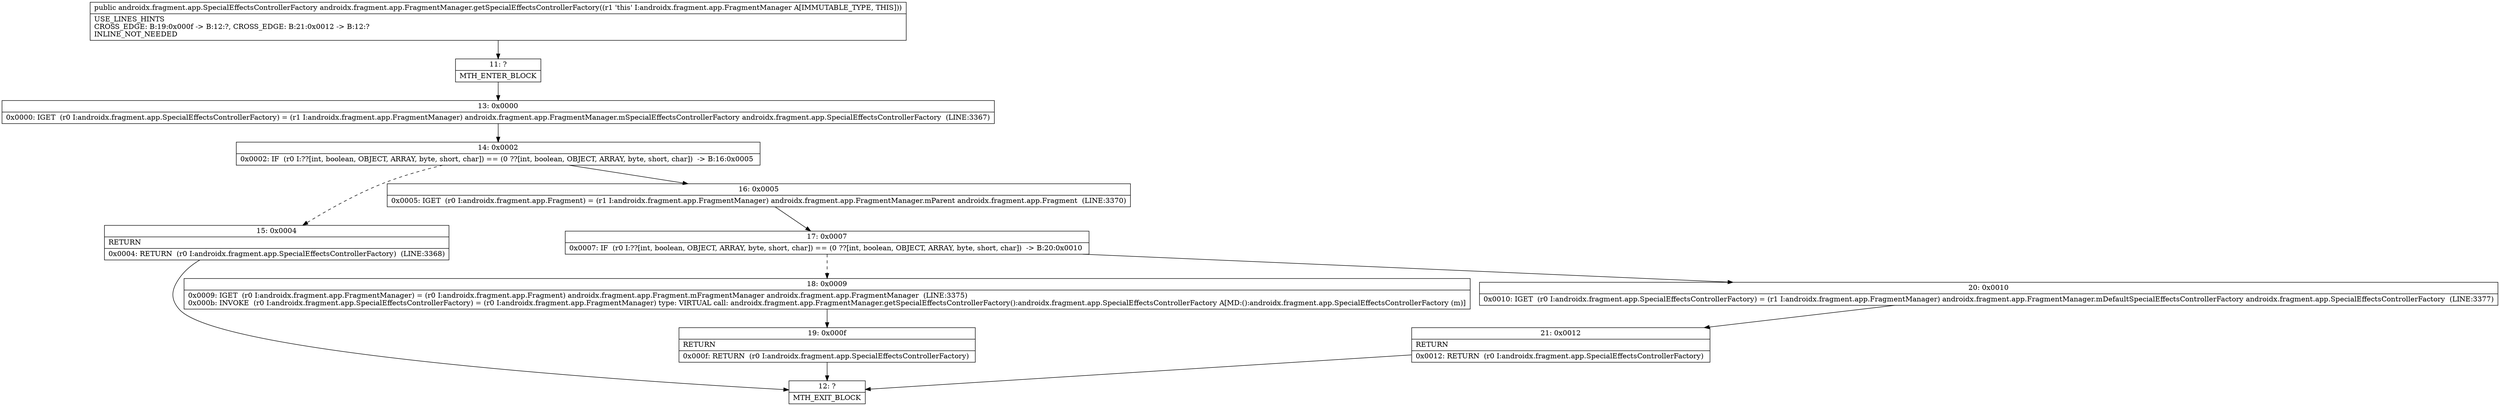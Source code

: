 digraph "CFG forandroidx.fragment.app.FragmentManager.getSpecialEffectsControllerFactory()Landroidx\/fragment\/app\/SpecialEffectsControllerFactory;" {
Node_11 [shape=record,label="{11\:\ ?|MTH_ENTER_BLOCK\l}"];
Node_13 [shape=record,label="{13\:\ 0x0000|0x0000: IGET  (r0 I:androidx.fragment.app.SpecialEffectsControllerFactory) = (r1 I:androidx.fragment.app.FragmentManager) androidx.fragment.app.FragmentManager.mSpecialEffectsControllerFactory androidx.fragment.app.SpecialEffectsControllerFactory  (LINE:3367)\l}"];
Node_14 [shape=record,label="{14\:\ 0x0002|0x0002: IF  (r0 I:??[int, boolean, OBJECT, ARRAY, byte, short, char]) == (0 ??[int, boolean, OBJECT, ARRAY, byte, short, char])  \-\> B:16:0x0005 \l}"];
Node_15 [shape=record,label="{15\:\ 0x0004|RETURN\l|0x0004: RETURN  (r0 I:androidx.fragment.app.SpecialEffectsControllerFactory)  (LINE:3368)\l}"];
Node_12 [shape=record,label="{12\:\ ?|MTH_EXIT_BLOCK\l}"];
Node_16 [shape=record,label="{16\:\ 0x0005|0x0005: IGET  (r0 I:androidx.fragment.app.Fragment) = (r1 I:androidx.fragment.app.FragmentManager) androidx.fragment.app.FragmentManager.mParent androidx.fragment.app.Fragment  (LINE:3370)\l}"];
Node_17 [shape=record,label="{17\:\ 0x0007|0x0007: IF  (r0 I:??[int, boolean, OBJECT, ARRAY, byte, short, char]) == (0 ??[int, boolean, OBJECT, ARRAY, byte, short, char])  \-\> B:20:0x0010 \l}"];
Node_18 [shape=record,label="{18\:\ 0x0009|0x0009: IGET  (r0 I:androidx.fragment.app.FragmentManager) = (r0 I:androidx.fragment.app.Fragment) androidx.fragment.app.Fragment.mFragmentManager androidx.fragment.app.FragmentManager  (LINE:3375)\l0x000b: INVOKE  (r0 I:androidx.fragment.app.SpecialEffectsControllerFactory) = (r0 I:androidx.fragment.app.FragmentManager) type: VIRTUAL call: androidx.fragment.app.FragmentManager.getSpecialEffectsControllerFactory():androidx.fragment.app.SpecialEffectsControllerFactory A[MD:():androidx.fragment.app.SpecialEffectsControllerFactory (m)]\l}"];
Node_19 [shape=record,label="{19\:\ 0x000f|RETURN\l|0x000f: RETURN  (r0 I:androidx.fragment.app.SpecialEffectsControllerFactory) \l}"];
Node_20 [shape=record,label="{20\:\ 0x0010|0x0010: IGET  (r0 I:androidx.fragment.app.SpecialEffectsControllerFactory) = (r1 I:androidx.fragment.app.FragmentManager) androidx.fragment.app.FragmentManager.mDefaultSpecialEffectsControllerFactory androidx.fragment.app.SpecialEffectsControllerFactory  (LINE:3377)\l}"];
Node_21 [shape=record,label="{21\:\ 0x0012|RETURN\l|0x0012: RETURN  (r0 I:androidx.fragment.app.SpecialEffectsControllerFactory) \l}"];
MethodNode[shape=record,label="{public androidx.fragment.app.SpecialEffectsControllerFactory androidx.fragment.app.FragmentManager.getSpecialEffectsControllerFactory((r1 'this' I:androidx.fragment.app.FragmentManager A[IMMUTABLE_TYPE, THIS]))  | USE_LINES_HINTS\lCROSS_EDGE: B:19:0x000f \-\> B:12:?, CROSS_EDGE: B:21:0x0012 \-\> B:12:?\lINLINE_NOT_NEEDED\l}"];
MethodNode -> Node_11;Node_11 -> Node_13;
Node_13 -> Node_14;
Node_14 -> Node_15[style=dashed];
Node_14 -> Node_16;
Node_15 -> Node_12;
Node_16 -> Node_17;
Node_17 -> Node_18[style=dashed];
Node_17 -> Node_20;
Node_18 -> Node_19;
Node_19 -> Node_12;
Node_20 -> Node_21;
Node_21 -> Node_12;
}


